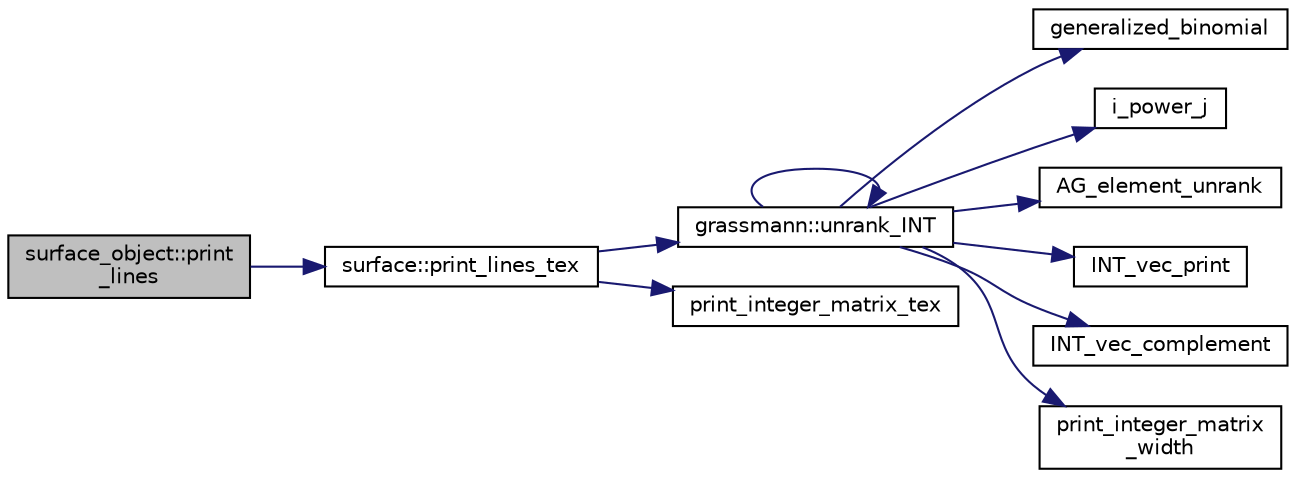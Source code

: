 digraph "surface_object::print_lines"
{
  edge [fontname="Helvetica",fontsize="10",labelfontname="Helvetica",labelfontsize="10"];
  node [fontname="Helvetica",fontsize="10",shape=record];
  rankdir="LR";
  Node1921 [label="surface_object::print\l_lines",height=0.2,width=0.4,color="black", fillcolor="grey75", style="filled", fontcolor="black"];
  Node1921 -> Node1922 [color="midnightblue",fontsize="10",style="solid",fontname="Helvetica"];
  Node1922 [label="surface::print_lines_tex",height=0.2,width=0.4,color="black", fillcolor="white", style="filled",URL="$d5/d88/classsurface.html#a88812cb4944301429541a3328ba11ac6"];
  Node1922 -> Node1923 [color="midnightblue",fontsize="10",style="solid",fontname="Helvetica"];
  Node1923 [label="grassmann::unrank_INT",height=0.2,width=0.4,color="black", fillcolor="white", style="filled",URL="$df/d02/classgrassmann.html#a32079405b95a6da2ba1420567d762d64"];
  Node1923 -> Node1924 [color="midnightblue",fontsize="10",style="solid",fontname="Helvetica"];
  Node1924 [label="generalized_binomial",height=0.2,width=0.4,color="black", fillcolor="white", style="filled",URL="$d2/d7c/combinatorics_8_c.html#a24762dc22e45175d18ec1ec1d2556ae8"];
  Node1923 -> Node1925 [color="midnightblue",fontsize="10",style="solid",fontname="Helvetica"];
  Node1925 [label="i_power_j",height=0.2,width=0.4,color="black", fillcolor="white", style="filled",URL="$de/dc5/algebra__and__number__theory_8h.html#a39b321523e8957d701618bb5cac542b5"];
  Node1923 -> Node1926 [color="midnightblue",fontsize="10",style="solid",fontname="Helvetica"];
  Node1926 [label="AG_element_unrank",height=0.2,width=0.4,color="black", fillcolor="white", style="filled",URL="$d4/d67/geometry_8h.html#a4a33b86c87b2879b97cfa1327abe2885"];
  Node1923 -> Node1927 [color="midnightblue",fontsize="10",style="solid",fontname="Helvetica"];
  Node1927 [label="INT_vec_print",height=0.2,width=0.4,color="black", fillcolor="white", style="filled",URL="$df/dbf/sajeeb_8_c.html#a79a5901af0b47dd0d694109543c027fe"];
  Node1923 -> Node1923 [color="midnightblue",fontsize="10",style="solid",fontname="Helvetica"];
  Node1923 -> Node1928 [color="midnightblue",fontsize="10",style="solid",fontname="Helvetica"];
  Node1928 [label="INT_vec_complement",height=0.2,width=0.4,color="black", fillcolor="white", style="filled",URL="$d5/db4/io__and__os_8h.html#a2a0a724647575fcd3090c763985eb81a"];
  Node1923 -> Node1929 [color="midnightblue",fontsize="10",style="solid",fontname="Helvetica"];
  Node1929 [label="print_integer_matrix\l_width",height=0.2,width=0.4,color="black", fillcolor="white", style="filled",URL="$d5/db4/io__and__os_8h.html#aa78f3e73fc2179251bd15adbcc31573f"];
  Node1922 -> Node1930 [color="midnightblue",fontsize="10",style="solid",fontname="Helvetica"];
  Node1930 [label="print_integer_matrix_tex",height=0.2,width=0.4,color="black", fillcolor="white", style="filled",URL="$d5/db4/io__and__os_8h.html#aef00fc6ceb34669a3d92944906509bd1"];
}
